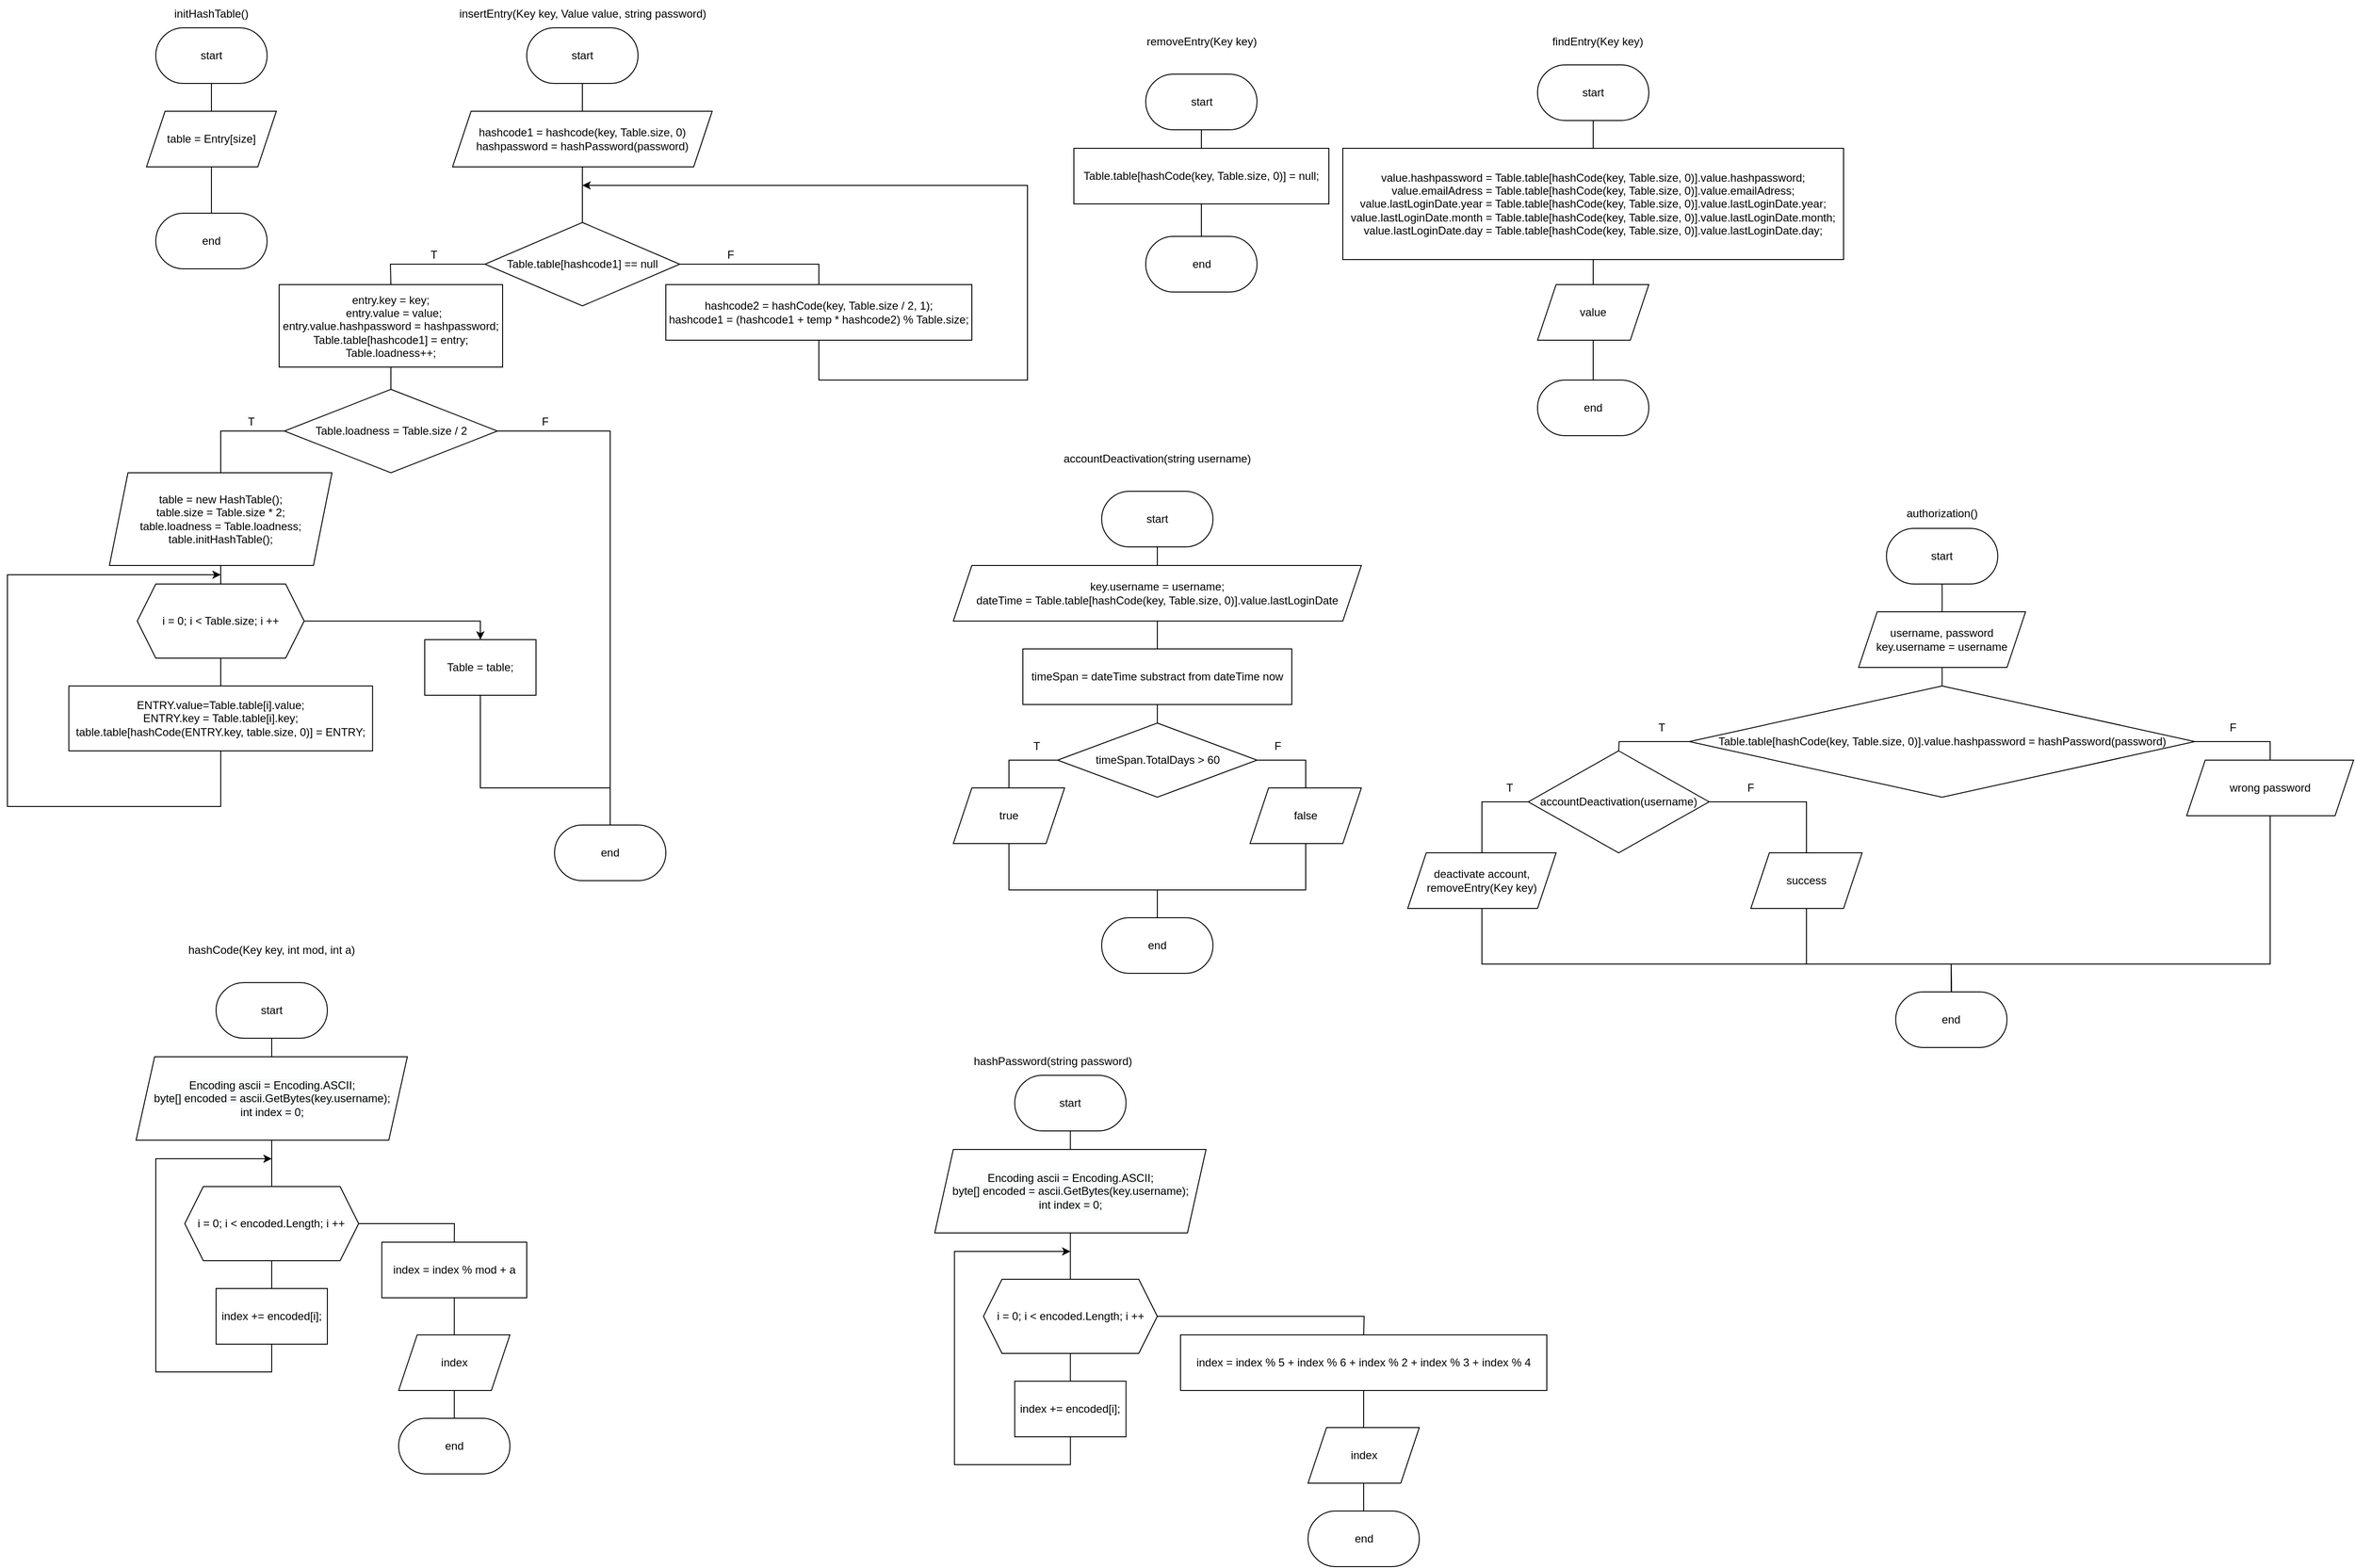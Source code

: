 <mxfile version="18.1.2" type="device"><diagram id="kx5JNY5wQEoForvwdY7K" name="Page-1"><mxGraphModel dx="3460" dy="1930" grid="1" gridSize="10" guides="1" tooltips="1" connect="1" arrows="1" fold="1" page="1" pageScale="1" pageWidth="2000" pageHeight="2000" math="0" shadow="0"><root><mxCell id="0"/><mxCell id="1" parent="0"/><mxCell id="-KZjo1bkfwOzUgS30I07-1" value="start" style="rounded=1;whiteSpace=wrap;html=1;arcSize=50;" vertex="1" parent="1"><mxGeometry x="210" y="270" width="120" height="60" as="geometry"/></mxCell><mxCell id="-KZjo1bkfwOzUgS30I07-2" value="initHashTable()" style="text;html=1;strokeColor=none;fillColor=none;align=center;verticalAlign=middle;whiteSpace=wrap;rounded=0;" vertex="1" parent="1"><mxGeometry x="240" y="240" width="60" height="30" as="geometry"/></mxCell><mxCell id="-KZjo1bkfwOzUgS30I07-3" value="table = Entry[size]" style="shape=parallelogram;perimeter=parallelogramPerimeter;whiteSpace=wrap;html=1;fixedSize=1;" vertex="1" parent="1"><mxGeometry x="200" y="360" width="140" height="60" as="geometry"/></mxCell><mxCell id="-KZjo1bkfwOzUgS30I07-4" value="" style="endArrow=none;html=1;rounded=0;entryX=0.5;entryY=1;entryDx=0;entryDy=0;exitX=0.5;exitY=0;exitDx=0;exitDy=0;" edge="1" parent="1" source="-KZjo1bkfwOzUgS30I07-3" target="-KZjo1bkfwOzUgS30I07-1"><mxGeometry width="50" height="50" relative="1" as="geometry"><mxPoint x="250" y="320" as="sourcePoint"/><mxPoint x="300" y="270" as="targetPoint"/></mxGeometry></mxCell><mxCell id="-KZjo1bkfwOzUgS30I07-5" value="end" style="rounded=1;whiteSpace=wrap;html=1;arcSize=50;" vertex="1" parent="1"><mxGeometry x="210" y="470" width="120" height="60" as="geometry"/></mxCell><mxCell id="-KZjo1bkfwOzUgS30I07-6" value="" style="endArrow=none;html=1;rounded=0;entryX=0.5;entryY=1;entryDx=0;entryDy=0;exitX=0.5;exitY=0;exitDx=0;exitDy=0;" edge="1" parent="1" source="-KZjo1bkfwOzUgS30I07-5" target="-KZjo1bkfwOzUgS30I07-3"><mxGeometry width="50" height="50" relative="1" as="geometry"><mxPoint x="250" y="320" as="sourcePoint"/><mxPoint x="300" y="270" as="targetPoint"/></mxGeometry></mxCell><mxCell id="-KZjo1bkfwOzUgS30I07-7" value="start" style="rounded=1;whiteSpace=wrap;html=1;arcSize=50;" vertex="1" parent="1"><mxGeometry x="610" y="270" width="120" height="60" as="geometry"/></mxCell><mxCell id="-KZjo1bkfwOzUgS30I07-8" value="insertEntry(Key key, Value value, string password)" style="text;html=1;strokeColor=none;fillColor=none;align=center;verticalAlign=middle;whiteSpace=wrap;rounded=0;" vertex="1" parent="1"><mxGeometry x="522.5" y="240" width="295" height="30" as="geometry"/></mxCell><mxCell id="-KZjo1bkfwOzUgS30I07-9" value="hashcode1 = hashcode(key, Table.size, 0)&lt;br&gt;hashpassword = hashPassword(password)" style="shape=parallelogram;perimeter=parallelogramPerimeter;whiteSpace=wrap;html=1;fixedSize=1;" vertex="1" parent="1"><mxGeometry x="530" y="360" width="280" height="60" as="geometry"/></mxCell><mxCell id="-KZjo1bkfwOzUgS30I07-10" value="" style="endArrow=none;html=1;rounded=0;entryX=0.5;entryY=1;entryDx=0;entryDy=0;exitX=0.5;exitY=0;exitDx=0;exitDy=0;" edge="1" parent="1" source="-KZjo1bkfwOzUgS30I07-9" target="-KZjo1bkfwOzUgS30I07-7"><mxGeometry width="50" height="50" relative="1" as="geometry"><mxPoint x="640" y="420" as="sourcePoint"/><mxPoint x="500" y="470" as="targetPoint"/></mxGeometry></mxCell><mxCell id="-KZjo1bkfwOzUgS30I07-11" value="Table.table[hashcode1] == null" style="rhombus;whiteSpace=wrap;html=1;" vertex="1" parent="1"><mxGeometry x="565" y="480" width="210" height="90" as="geometry"/></mxCell><mxCell id="-KZjo1bkfwOzUgS30I07-12" value="" style="endArrow=none;html=1;rounded=0;entryX=0.5;entryY=1;entryDx=0;entryDy=0;exitX=0.5;exitY=0;exitDx=0;exitDy=0;" edge="1" parent="1" source="-KZjo1bkfwOzUgS30I07-11" target="-KZjo1bkfwOzUgS30I07-9"><mxGeometry width="50" height="50" relative="1" as="geometry"><mxPoint x="450" y="600" as="sourcePoint"/><mxPoint x="500" y="550" as="targetPoint"/></mxGeometry></mxCell><mxCell id="-KZjo1bkfwOzUgS30I07-13" value="entry.key = key;&lt;br&gt;&amp;nbsp; entry.value = value;&lt;br&gt;entry.value.hashpassword = hashpassword;&lt;br&gt;Table.table[hashcode1] = entry;&lt;br&gt;Table.loadness++;" style="rounded=0;whiteSpace=wrap;html=1;" vertex="1" parent="1"><mxGeometry x="343" y="547" width="241" height="89" as="geometry"/></mxCell><mxCell id="-KZjo1bkfwOzUgS30I07-14" value="" style="endArrow=none;html=1;rounded=0;entryX=0;entryY=0.5;entryDx=0;entryDy=0;exitX=0.5;exitY=0;exitDx=0;exitDy=0;" edge="1" parent="1" source="-KZjo1bkfwOzUgS30I07-13" target="-KZjo1bkfwOzUgS30I07-11"><mxGeometry width="50" height="50" relative="1" as="geometry"><mxPoint x="450" y="540" as="sourcePoint"/><mxPoint x="500" y="490" as="targetPoint"/><Array as="points"><mxPoint x="463" y="525"/></Array></mxGeometry></mxCell><mxCell id="-KZjo1bkfwOzUgS30I07-37" style="edgeStyle=orthogonalEdgeStyle;rounded=0;orthogonalLoop=1;jettySize=auto;html=1;" edge="1" parent="1" source="-KZjo1bkfwOzUgS30I07-15"><mxGeometry relative="1" as="geometry"><mxPoint x="670" y="440" as="targetPoint"/><Array as="points"><mxPoint x="925" y="650"/><mxPoint x="1150" y="650"/><mxPoint x="1150" y="440"/></Array></mxGeometry></mxCell><mxCell id="-KZjo1bkfwOzUgS30I07-15" value="hashcode2 = hashCode(key, Table.size / 2, 1);&lt;br&gt;hashcode1 = (hashcode1 + temp * hashcode2) % Table.size;" style="rounded=0;whiteSpace=wrap;html=1;" vertex="1" parent="1"><mxGeometry x="760" y="547" width="330" height="60" as="geometry"/></mxCell><mxCell id="-KZjo1bkfwOzUgS30I07-16" value="" style="endArrow=none;html=1;rounded=0;entryX=1;entryY=0.5;entryDx=0;entryDy=0;exitX=0.5;exitY=0;exitDx=0;exitDy=0;" edge="1" parent="1" source="-KZjo1bkfwOzUgS30I07-15" target="-KZjo1bkfwOzUgS30I07-11"><mxGeometry width="50" height="50" relative="1" as="geometry"><mxPoint x="865" y="540" as="sourcePoint"/><mxPoint x="980" y="525" as="targetPoint"/><Array as="points"><mxPoint x="925" y="525"/></Array></mxGeometry></mxCell><mxCell id="-KZjo1bkfwOzUgS30I07-17" value="" style="endArrow=none;html=1;rounded=0;entryX=0.5;entryY=1;entryDx=0;entryDy=0;exitX=0.5;exitY=0;exitDx=0;exitDy=0;" edge="1" parent="1" source="-KZjo1bkfwOzUgS30I07-18" target="-KZjo1bkfwOzUgS30I07-13"><mxGeometry width="50" height="50" relative="1" as="geometry"><mxPoint x="450" y="700" as="sourcePoint"/><mxPoint x="500" y="650" as="targetPoint"/></mxGeometry></mxCell><mxCell id="-KZjo1bkfwOzUgS30I07-18" value="Table.loadness = Table.size / 2" style="rhombus;whiteSpace=wrap;html=1;" vertex="1" parent="1"><mxGeometry x="348.63" y="660" width="229.75" height="90" as="geometry"/></mxCell><mxCell id="-KZjo1bkfwOzUgS30I07-19" value="" style="endArrow=none;html=1;rounded=0;entryX=1;entryY=0.5;entryDx=0;entryDy=0;exitX=0.5;exitY=0;exitDx=0;exitDy=0;" edge="1" parent="1" source="-KZjo1bkfwOzUgS30I07-34" target="-KZjo1bkfwOzUgS30I07-18"><mxGeometry width="50" height="50" relative="1" as="geometry"><mxPoint x="710" y="705" as="sourcePoint"/><mxPoint x="500" y="650" as="targetPoint"/><Array as="points"><mxPoint x="700" y="705"/></Array></mxGeometry></mxCell><mxCell id="-KZjo1bkfwOzUgS30I07-20" value="T" style="text;html=1;strokeColor=none;fillColor=none;align=center;verticalAlign=middle;whiteSpace=wrap;rounded=0;" vertex="1" parent="1"><mxGeometry x="480" y="500" width="60" height="30" as="geometry"/></mxCell><mxCell id="-KZjo1bkfwOzUgS30I07-21" value="F" style="text;html=1;strokeColor=none;fillColor=none;align=center;verticalAlign=middle;whiteSpace=wrap;rounded=0;" vertex="1" parent="1"><mxGeometry x="800" y="500" width="60" height="30" as="geometry"/></mxCell><mxCell id="-KZjo1bkfwOzUgS30I07-22" value="table = new HashTable();&lt;br&gt;table.size = Table.size * 2;&lt;br&gt;table.loadness = Table.loadness;&lt;br&gt;table.initHashTable();" style="shape=parallelogram;perimeter=parallelogramPerimeter;whiteSpace=wrap;html=1;fixedSize=1;" vertex="1" parent="1"><mxGeometry x="160" y="750" width="240" height="100" as="geometry"/></mxCell><mxCell id="-KZjo1bkfwOzUgS30I07-23" value="" style="endArrow=none;html=1;rounded=0;entryX=0;entryY=0.5;entryDx=0;entryDy=0;exitX=0.5;exitY=0;exitDx=0;exitDy=0;" edge="1" parent="1" source="-KZjo1bkfwOzUgS30I07-22" target="-KZjo1bkfwOzUgS30I07-18"><mxGeometry width="50" height="50" relative="1" as="geometry"><mxPoint x="450" y="800" as="sourcePoint"/><mxPoint x="500" y="750" as="targetPoint"/><Array as="points"><mxPoint x="280" y="705"/></Array></mxGeometry></mxCell><mxCell id="-KZjo1bkfwOzUgS30I07-24" value="" style="endArrow=none;html=1;rounded=0;entryX=0.5;entryY=0;entryDx=0;entryDy=0;exitX=0.5;exitY=1;exitDx=0;exitDy=0;" edge="1" parent="1" source="-KZjo1bkfwOzUgS30I07-22" target="-KZjo1bkfwOzUgS30I07-25"><mxGeometry width="50" height="50" relative="1" as="geometry"><mxPoint x="450" y="870" as="sourcePoint"/><mxPoint x="500" y="820" as="targetPoint"/></mxGeometry></mxCell><mxCell id="-KZjo1bkfwOzUgS30I07-30" style="edgeStyle=orthogonalEdgeStyle;rounded=0;orthogonalLoop=1;jettySize=auto;html=1;entryX=0.5;entryY=0;entryDx=0;entryDy=0;" edge="1" parent="1" source="-KZjo1bkfwOzUgS30I07-25" target="-KZjo1bkfwOzUgS30I07-31"><mxGeometry relative="1" as="geometry"><mxPoint x="560" y="940" as="targetPoint"/><Array as="points"><mxPoint x="560" y="910"/></Array></mxGeometry></mxCell><mxCell id="-KZjo1bkfwOzUgS30I07-25" value="i = 0; i &amp;lt; Table.size; i ++" style="shape=hexagon;perimeter=hexagonPerimeter2;whiteSpace=wrap;html=1;fixedSize=1;" vertex="1" parent="1"><mxGeometry x="190" y="870" width="180" height="80" as="geometry"/></mxCell><mxCell id="-KZjo1bkfwOzUgS30I07-26" value="" style="endArrow=none;html=1;rounded=0;exitX=0.5;exitY=1;exitDx=0;exitDy=0;" edge="1" parent="1" source="-KZjo1bkfwOzUgS30I07-25" target="-KZjo1bkfwOzUgS30I07-27"><mxGeometry width="50" height="50" relative="1" as="geometry"><mxPoint x="450" y="970" as="sourcePoint"/><mxPoint x="500" y="920" as="targetPoint"/></mxGeometry></mxCell><mxCell id="-KZjo1bkfwOzUgS30I07-29" style="edgeStyle=orthogonalEdgeStyle;rounded=0;orthogonalLoop=1;jettySize=auto;html=1;" edge="1" parent="1" source="-KZjo1bkfwOzUgS30I07-27"><mxGeometry relative="1" as="geometry"><mxPoint x="280" y="860" as="targetPoint"/><Array as="points"><mxPoint x="280" y="1110"/><mxPoint x="50" y="1110"/><mxPoint x="50" y="860"/><mxPoint x="280" y="860"/></Array></mxGeometry></mxCell><mxCell id="-KZjo1bkfwOzUgS30I07-27" value="ENTRY.value=Table.table[i].value;&lt;br&gt;ENTRY.key =&amp;nbsp;Table.table[i].key;&lt;br&gt;table.table[hashCode(ENTRY.key, table.size, 0)] = ENTRY;" style="rounded=0;whiteSpace=wrap;html=1;" vertex="1" parent="1"><mxGeometry x="116.25" y="980" width="327.5" height="70" as="geometry"/></mxCell><mxCell id="-KZjo1bkfwOzUgS30I07-31" value="Table = table;" style="rounded=0;whiteSpace=wrap;html=1;" vertex="1" parent="1"><mxGeometry x="500" y="930" width="120" height="60" as="geometry"/></mxCell><mxCell id="-KZjo1bkfwOzUgS30I07-32" value="T" style="text;html=1;strokeColor=none;fillColor=none;align=center;verticalAlign=middle;whiteSpace=wrap;rounded=0;" vertex="1" parent="1"><mxGeometry x="283" y="680" width="60" height="30" as="geometry"/></mxCell><mxCell id="-KZjo1bkfwOzUgS30I07-33" value="F" style="text;html=1;strokeColor=none;fillColor=none;align=center;verticalAlign=middle;whiteSpace=wrap;rounded=0;" vertex="1" parent="1"><mxGeometry x="600" y="680" width="60" height="30" as="geometry"/></mxCell><mxCell id="-KZjo1bkfwOzUgS30I07-34" value="end" style="rounded=1;whiteSpace=wrap;html=1;arcSize=50;" vertex="1" parent="1"><mxGeometry x="640" y="1130" width="120" height="60" as="geometry"/></mxCell><mxCell id="-KZjo1bkfwOzUgS30I07-35" value="" style="endArrow=none;html=1;rounded=0;entryX=0.5;entryY=1;entryDx=0;entryDy=0;exitX=0.5;exitY=0;exitDx=0;exitDy=0;" edge="1" parent="1" source="-KZjo1bkfwOzUgS30I07-34" target="-KZjo1bkfwOzUgS30I07-31"><mxGeometry width="50" height="50" relative="1" as="geometry"><mxPoint x="660" y="920" as="sourcePoint"/><mxPoint x="710" y="870" as="targetPoint"/><Array as="points"><mxPoint x="700" y="1090"/><mxPoint x="560" y="1090"/></Array></mxGeometry></mxCell><mxCell id="-KZjo1bkfwOzUgS30I07-39" value="removeEntry(Key key)" style="text;html=1;strokeColor=none;fillColor=none;align=center;verticalAlign=middle;whiteSpace=wrap;rounded=0;" vertex="1" parent="1"><mxGeometry x="1267.5" y="270" width="140" height="30" as="geometry"/></mxCell><mxCell id="-KZjo1bkfwOzUgS30I07-40" value="start" style="rounded=1;whiteSpace=wrap;html=1;arcSize=50;" vertex="1" parent="1"><mxGeometry x="1277.5" y="320" width="120" height="60" as="geometry"/></mxCell><mxCell id="-KZjo1bkfwOzUgS30I07-41" value="Table.table[hashCode(key, Table.size, 0)] = null;" style="rounded=0;whiteSpace=wrap;html=1;" vertex="1" parent="1"><mxGeometry x="1200" y="400" width="275" height="60" as="geometry"/></mxCell><mxCell id="-KZjo1bkfwOzUgS30I07-42" value="" style="endArrow=none;html=1;rounded=0;entryX=0.5;entryY=1;entryDx=0;entryDy=0;exitX=0.5;exitY=0;exitDx=0;exitDy=0;" edge="1" parent="1" source="-KZjo1bkfwOzUgS30I07-41" target="-KZjo1bkfwOzUgS30I07-40"><mxGeometry width="50" height="50" relative="1" as="geometry"><mxPoint x="1187.5" y="630" as="sourcePoint"/><mxPoint x="1237.5" y="580" as="targetPoint"/></mxGeometry></mxCell><mxCell id="-KZjo1bkfwOzUgS30I07-43" value="end" style="rounded=1;whiteSpace=wrap;html=1;arcSize=50;" vertex="1" parent="1"><mxGeometry x="1277.5" y="495" width="120" height="60" as="geometry"/></mxCell><mxCell id="-KZjo1bkfwOzUgS30I07-44" value="" style="endArrow=none;html=1;rounded=0;entryX=0.5;entryY=1;entryDx=0;entryDy=0;exitX=0.5;exitY=0;exitDx=0;exitDy=0;" edge="1" parent="1" source="-KZjo1bkfwOzUgS30I07-43" target="-KZjo1bkfwOzUgS30I07-41"><mxGeometry width="50" height="50" relative="1" as="geometry"><mxPoint x="1140" y="470" as="sourcePoint"/><mxPoint x="1190" y="420" as="targetPoint"/></mxGeometry></mxCell><mxCell id="-KZjo1bkfwOzUgS30I07-45" value="findEntry(Key key)" style="text;html=1;strokeColor=none;fillColor=none;align=center;verticalAlign=middle;whiteSpace=wrap;rounded=0;" vertex="1" parent="1"><mxGeometry x="1710" y="270" width="110" height="30" as="geometry"/></mxCell><mxCell id="-KZjo1bkfwOzUgS30I07-46" value="start" style="rounded=1;whiteSpace=wrap;html=1;arcSize=50;" vertex="1" parent="1"><mxGeometry x="1700" y="310" width="120" height="60" as="geometry"/></mxCell><mxCell id="-KZjo1bkfwOzUgS30I07-47" value="" style="endArrow=none;html=1;rounded=0;exitX=0.5;exitY=1;exitDx=0;exitDy=0;" edge="1" parent="1" source="-KZjo1bkfwOzUgS30I07-46" target="-KZjo1bkfwOzUgS30I07-48"><mxGeometry width="50" height="50" relative="1" as="geometry"><mxPoint x="1490" y="470" as="sourcePoint"/><mxPoint x="1540" y="420" as="targetPoint"/></mxGeometry></mxCell><mxCell id="-KZjo1bkfwOzUgS30I07-48" value="value.hashpassword = Table.table[hashCode(key, Table.size, 0)].value.hashpassword;&lt;br&gt;value.emailAdress = Table.table[hashCode(key, Table.size, 0)].value.emailAdress;&lt;br&gt;value.lastLoginDate.year = Table.table[hashCode(key, Table.size, 0)].value.lastLoginDate.year;&lt;br&gt;value.lastLoginDate.month = Table.table[hashCode(key, Table.size, 0)].value.lastLoginDate.month;&lt;br&gt;value.lastLoginDate.day = Table.table[hashCode(key, Table.size, 0)].value.lastLoginDate.day;" style="rounded=0;whiteSpace=wrap;html=1;" vertex="1" parent="1"><mxGeometry x="1490" y="400" width="540" height="120" as="geometry"/></mxCell><mxCell id="-KZjo1bkfwOzUgS30I07-49" value="" style="endArrow=none;html=1;rounded=0;entryX=0.5;entryY=1;entryDx=0;entryDy=0;exitX=0.5;exitY=0;exitDx=0;exitDy=0;" edge="1" parent="1" source="-KZjo1bkfwOzUgS30I07-50" target="-KZjo1bkfwOzUgS30I07-48"><mxGeometry width="50" height="50" relative="1" as="geometry"><mxPoint x="1750" y="560" as="sourcePoint"/><mxPoint x="1800" y="510" as="targetPoint"/></mxGeometry></mxCell><mxCell id="-KZjo1bkfwOzUgS30I07-50" value="value" style="shape=parallelogram;perimeter=parallelogramPerimeter;whiteSpace=wrap;html=1;fixedSize=1;" vertex="1" parent="1"><mxGeometry x="1700" y="547" width="120" height="60" as="geometry"/></mxCell><mxCell id="-KZjo1bkfwOzUgS30I07-51" value="end" style="rounded=1;whiteSpace=wrap;html=1;arcSize=50;" vertex="1" parent="1"><mxGeometry x="1700" y="650" width="120" height="60" as="geometry"/></mxCell><mxCell id="-KZjo1bkfwOzUgS30I07-52" value="" style="endArrow=none;html=1;rounded=0;exitX=0.5;exitY=0;exitDx=0;exitDy=0;" edge="1" parent="1" source="-KZjo1bkfwOzUgS30I07-51" target="-KZjo1bkfwOzUgS30I07-50"><mxGeometry width="50" height="50" relative="1" as="geometry"><mxPoint x="1750" y="680" as="sourcePoint"/><mxPoint x="1800" y="630" as="targetPoint"/></mxGeometry></mxCell><mxCell id="-KZjo1bkfwOzUgS30I07-53" value="accountDeactivation(string username)" style="text;html=1;strokeColor=none;fillColor=none;align=center;verticalAlign=middle;whiteSpace=wrap;rounded=0;" vertex="1" parent="1"><mxGeometry x="1170" y="720" width="240" height="30" as="geometry"/></mxCell><mxCell id="-KZjo1bkfwOzUgS30I07-54" value="start" style="rounded=1;whiteSpace=wrap;html=1;arcSize=50;" vertex="1" parent="1"><mxGeometry x="1230" y="770" width="120" height="60" as="geometry"/></mxCell><mxCell id="-KZjo1bkfwOzUgS30I07-55" value="" style="endArrow=none;html=1;rounded=0;exitX=0.5;exitY=1;exitDx=0;exitDy=0;" edge="1" parent="1" source="-KZjo1bkfwOzUgS30I07-54" target="-KZjo1bkfwOzUgS30I07-56"><mxGeometry width="50" height="50" relative="1" as="geometry"><mxPoint x="1430" y="940" as="sourcePoint"/><mxPoint x="1480" y="890" as="targetPoint"/></mxGeometry></mxCell><mxCell id="-KZjo1bkfwOzUgS30I07-56" value="key.username = username;&lt;br&gt;dateTime =&amp;nbsp;Table.table[hashCode(key, Table.size, 0)].value.lastLoginDate" style="shape=parallelogram;perimeter=parallelogramPerimeter;whiteSpace=wrap;html=1;fixedSize=1;" vertex="1" parent="1"><mxGeometry x="1070" y="850" width="440" height="60" as="geometry"/></mxCell><mxCell id="-KZjo1bkfwOzUgS30I07-58" value="" style="endArrow=none;html=1;rounded=0;entryX=0.5;entryY=1;entryDx=0;entryDy=0;exitX=0.5;exitY=0;exitDx=0;exitDy=0;" edge="1" parent="1" source="-KZjo1bkfwOzUgS30I07-60" target="-KZjo1bkfwOzUgS30I07-56"><mxGeometry width="50" height="50" relative="1" as="geometry"><mxPoint x="1290" y="960" as="sourcePoint"/><mxPoint x="1310" y="880" as="targetPoint"/></mxGeometry></mxCell><mxCell id="-KZjo1bkfwOzUgS30I07-60" value="timeSpan = dateTime substract from dateTime now" style="rounded=0;whiteSpace=wrap;html=1;" vertex="1" parent="1"><mxGeometry x="1145" y="940" width="290" height="60" as="geometry"/></mxCell><mxCell id="-KZjo1bkfwOzUgS30I07-61" value="timeSpan.TotalDays &gt; 60" style="rhombus;whiteSpace=wrap;html=1;" vertex="1" parent="1"><mxGeometry x="1182.5" y="1020" width="215" height="80" as="geometry"/></mxCell><mxCell id="-KZjo1bkfwOzUgS30I07-62" value="" style="endArrow=none;html=1;rounded=0;entryX=0.5;entryY=1;entryDx=0;entryDy=0;exitX=0.5;exitY=0;exitDx=0;exitDy=0;" edge="1" parent="1" source="-KZjo1bkfwOzUgS30I07-61" target="-KZjo1bkfwOzUgS30I07-60"><mxGeometry width="50" height="50" relative="1" as="geometry"><mxPoint x="1260" y="1120" as="sourcePoint"/><mxPoint x="1310" y="1070" as="targetPoint"/></mxGeometry></mxCell><mxCell id="-KZjo1bkfwOzUgS30I07-63" value="" style="endArrow=none;html=1;rounded=0;entryX=0;entryY=0.5;entryDx=0;entryDy=0;exitX=0.5;exitY=0;exitDx=0;exitDy=0;" edge="1" parent="1" source="-KZjo1bkfwOzUgS30I07-64" target="-KZjo1bkfwOzUgS30I07-61"><mxGeometry width="50" height="50" relative="1" as="geometry"><mxPoint x="1130" y="1110" as="sourcePoint"/><mxPoint x="1310" y="1070" as="targetPoint"/><Array as="points"><mxPoint x="1130" y="1060"/></Array></mxGeometry></mxCell><mxCell id="-KZjo1bkfwOzUgS30I07-64" value="true" style="shape=parallelogram;perimeter=parallelogramPerimeter;whiteSpace=wrap;html=1;fixedSize=1;" vertex="1" parent="1"><mxGeometry x="1070" y="1090" width="120" height="60" as="geometry"/></mxCell><mxCell id="-KZjo1bkfwOzUgS30I07-65" value="T" style="text;html=1;strokeColor=none;fillColor=none;align=center;verticalAlign=middle;whiteSpace=wrap;rounded=0;" vertex="1" parent="1"><mxGeometry x="1130" y="1030" width="60" height="30" as="geometry"/></mxCell><mxCell id="-KZjo1bkfwOzUgS30I07-66" value="F" style="text;html=1;strokeColor=none;fillColor=none;align=center;verticalAlign=middle;whiteSpace=wrap;rounded=0;" vertex="1" parent="1"><mxGeometry x="1390" y="1030" width="60" height="30" as="geometry"/></mxCell><mxCell id="-KZjo1bkfwOzUgS30I07-67" value="" style="endArrow=none;html=1;rounded=0;entryX=1;entryY=0.5;entryDx=0;entryDy=0;exitX=0.5;exitY=0;exitDx=0;exitDy=0;" edge="1" parent="1" source="-KZjo1bkfwOzUgS30I07-68" target="-KZjo1bkfwOzUgS30I07-61"><mxGeometry width="50" height="50" relative="1" as="geometry"><mxPoint x="1450" y="1110" as="sourcePoint"/><mxPoint x="1502.5" y="1060" as="targetPoint"/><Array as="points"><mxPoint x="1450" y="1060"/></Array></mxGeometry></mxCell><mxCell id="-KZjo1bkfwOzUgS30I07-68" value="false" style="shape=parallelogram;perimeter=parallelogramPerimeter;whiteSpace=wrap;html=1;fixedSize=1;" vertex="1" parent="1"><mxGeometry x="1390" y="1090" width="120" height="60" as="geometry"/></mxCell><mxCell id="-KZjo1bkfwOzUgS30I07-69" value="end" style="rounded=1;whiteSpace=wrap;html=1;arcSize=50;" vertex="1" parent="1"><mxGeometry x="1230" y="1230" width="120" height="60" as="geometry"/></mxCell><mxCell id="-KZjo1bkfwOzUgS30I07-70" value="" style="endArrow=none;html=1;rounded=0;entryX=0.5;entryY=1;entryDx=0;entryDy=0;exitX=0.5;exitY=0;exitDx=0;exitDy=0;" edge="1" parent="1" source="-KZjo1bkfwOzUgS30I07-69" target="-KZjo1bkfwOzUgS30I07-64"><mxGeometry width="50" height="50" relative="1" as="geometry"><mxPoint x="1360" y="1140" as="sourcePoint"/><mxPoint x="1410" y="1090" as="targetPoint"/><Array as="points"><mxPoint x="1290" y="1200"/><mxPoint x="1130" y="1200"/></Array></mxGeometry></mxCell><mxCell id="-KZjo1bkfwOzUgS30I07-71" value="" style="endArrow=none;html=1;rounded=0;entryX=0.5;entryY=1;entryDx=0;entryDy=0;exitX=0.5;exitY=0;exitDx=0;exitDy=0;" edge="1" parent="1" source="-KZjo1bkfwOzUgS30I07-69" target="-KZjo1bkfwOzUgS30I07-68"><mxGeometry width="50" height="50" relative="1" as="geometry"><mxPoint x="1360" y="1140" as="sourcePoint"/><mxPoint x="1410" y="1090" as="targetPoint"/><Array as="points"><mxPoint x="1290" y="1200"/><mxPoint x="1450" y="1200"/></Array></mxGeometry></mxCell><mxCell id="-KZjo1bkfwOzUgS30I07-72" value="authorization()" style="text;whiteSpace=wrap;html=1;" vertex="1" parent="1"><mxGeometry x="2096.25" y="780" width="100" height="30" as="geometry"/></mxCell><mxCell id="-KZjo1bkfwOzUgS30I07-73" value="username, password&lt;br&gt;key.username = username" style="shape=parallelogram;perimeter=parallelogramPerimeter;whiteSpace=wrap;html=1;fixedSize=1;" vertex="1" parent="1"><mxGeometry x="2046.25" y="900" width="180" height="60" as="geometry"/></mxCell><mxCell id="-KZjo1bkfwOzUgS30I07-74" value="start" style="rounded=1;whiteSpace=wrap;html=1;arcSize=50;" vertex="1" parent="1"><mxGeometry x="2076.25" y="810" width="120" height="60" as="geometry"/></mxCell><mxCell id="-KZjo1bkfwOzUgS30I07-75" value="" style="endArrow=none;html=1;rounded=0;entryX=0.5;entryY=1;entryDx=0;entryDy=0;exitX=0.5;exitY=0;exitDx=0;exitDy=0;" edge="1" parent="1" source="-KZjo1bkfwOzUgS30I07-77" target="-KZjo1bkfwOzUgS30I07-73"><mxGeometry width="50" height="50" relative="1" as="geometry"><mxPoint x="2126.25" y="1030" as="sourcePoint"/><mxPoint x="2176.25" y="980" as="targetPoint"/></mxGeometry></mxCell><mxCell id="-KZjo1bkfwOzUgS30I07-76" value="" style="endArrow=none;html=1;rounded=0;entryX=0.5;entryY=1;entryDx=0;entryDy=0;exitX=0.5;exitY=0;exitDx=0;exitDy=0;" edge="1" parent="1" source="-KZjo1bkfwOzUgS30I07-73" target="-KZjo1bkfwOzUgS30I07-74"><mxGeometry width="50" height="50" relative="1" as="geometry"><mxPoint x="2126.25" y="1030" as="sourcePoint"/><mxPoint x="2176.25" y="980" as="targetPoint"/></mxGeometry></mxCell><mxCell id="-KZjo1bkfwOzUgS30I07-77" value="Table.table[hashCode(key, Table.size, 0)].value.hashpassword = hashPassword(password)" style="rhombus;whiteSpace=wrap;html=1;" vertex="1" parent="1"><mxGeometry x="1863.75" y="980" width="545" height="120" as="geometry"/></mxCell><mxCell id="-KZjo1bkfwOzUgS30I07-79" value="wrong password" style="shape=parallelogram;perimeter=parallelogramPerimeter;whiteSpace=wrap;html=1;fixedSize=1;" vertex="1" parent="1"><mxGeometry x="2400" y="1060" width="180" height="60" as="geometry"/></mxCell><mxCell id="-KZjo1bkfwOzUgS30I07-80" value="" style="endArrow=none;html=1;rounded=0;entryX=0.5;entryY=0;entryDx=0;entryDy=0;exitX=1;exitY=0.5;exitDx=0;exitDy=0;" edge="1" parent="1" source="-KZjo1bkfwOzUgS30I07-77" target="-KZjo1bkfwOzUgS30I07-79"><mxGeometry width="50" height="50" relative="1" as="geometry"><mxPoint x="2310" y="1170" as="sourcePoint"/><mxPoint x="2360" y="1120" as="targetPoint"/><Array as="points"><mxPoint x="2490" y="1040"/></Array></mxGeometry></mxCell><mxCell id="-KZjo1bkfwOzUgS30I07-81" value="accountDeactivation(username)" style="rhombus;whiteSpace=wrap;html=1;" vertex="1" parent="1"><mxGeometry x="1690" y="1050" width="195" height="110" as="geometry"/></mxCell><mxCell id="-KZjo1bkfwOzUgS30I07-82" value="" style="endArrow=none;html=1;rounded=0;entryX=0;entryY=0.5;entryDx=0;entryDy=0;exitX=0.5;exitY=0;exitDx=0;exitDy=0;" edge="1" parent="1" source="-KZjo1bkfwOzUgS30I07-81" target="-KZjo1bkfwOzUgS30I07-77"><mxGeometry width="50" height="50" relative="1" as="geometry"><mxPoint x="1900" y="1170" as="sourcePoint"/><mxPoint x="1950" y="1120" as="targetPoint"/><Array as="points"><mxPoint x="1788" y="1040"/></Array></mxGeometry></mxCell><mxCell id="-KZjo1bkfwOzUgS30I07-83" value="deactivate account, removeEntry(Key key)" style="shape=parallelogram;perimeter=parallelogramPerimeter;whiteSpace=wrap;html=1;fixedSize=1;" vertex="1" parent="1"><mxGeometry x="1560" y="1160" width="160" height="60" as="geometry"/></mxCell><mxCell id="-KZjo1bkfwOzUgS30I07-84" value="" style="endArrow=none;html=1;rounded=0;entryX=0;entryY=0.5;entryDx=0;entryDy=0;exitX=0.5;exitY=0;exitDx=0;exitDy=0;" edge="1" parent="1" source="-KZjo1bkfwOzUgS30I07-83" target="-KZjo1bkfwOzUgS30I07-81"><mxGeometry width="50" height="50" relative="1" as="geometry"><mxPoint x="1790" y="1110" as="sourcePoint"/><mxPoint x="1840" y="1060" as="targetPoint"/><Array as="points"><mxPoint x="1640" y="1105"/></Array></mxGeometry></mxCell><mxCell id="-KZjo1bkfwOzUgS30I07-85" value="T" style="text;html=1;strokeColor=none;fillColor=none;align=center;verticalAlign=middle;whiteSpace=wrap;rounded=0;" vertex="1" parent="1"><mxGeometry x="1640" y="1075" width="60" height="30" as="geometry"/></mxCell><mxCell id="-KZjo1bkfwOzUgS30I07-86" value="T" style="text;html=1;strokeColor=none;fillColor=none;align=center;verticalAlign=middle;whiteSpace=wrap;rounded=0;" vertex="1" parent="1"><mxGeometry x="1803.75" y="1010" width="60" height="30" as="geometry"/></mxCell><mxCell id="-KZjo1bkfwOzUgS30I07-87" value="F" style="text;html=1;strokeColor=none;fillColor=none;align=center;verticalAlign=middle;whiteSpace=wrap;rounded=0;" vertex="1" parent="1"><mxGeometry x="2420" y="1010" width="60" height="30" as="geometry"/></mxCell><mxCell id="-KZjo1bkfwOzUgS30I07-88" value="" style="endArrow=none;html=1;rounded=0;entryX=1;entryY=0.5;entryDx=0;entryDy=0;exitX=0.5;exitY=0;exitDx=0;exitDy=0;" edge="1" parent="1" source="-KZjo1bkfwOzUgS30I07-89" target="-KZjo1bkfwOzUgS30I07-81"><mxGeometry width="50" height="50" relative="1" as="geometry"><mxPoint x="1990" y="1120" as="sourcePoint"/><mxPoint x="2070" y="1030" as="targetPoint"/><Array as="points"><mxPoint x="1990" y="1105"/></Array></mxGeometry></mxCell><mxCell id="-KZjo1bkfwOzUgS30I07-89" value="success" style="shape=parallelogram;perimeter=parallelogramPerimeter;whiteSpace=wrap;html=1;fixedSize=1;" vertex="1" parent="1"><mxGeometry x="1930" y="1160" width="120" height="60" as="geometry"/></mxCell><mxCell id="-KZjo1bkfwOzUgS30I07-90" value="F" style="text;html=1;strokeColor=none;fillColor=none;align=center;verticalAlign=middle;whiteSpace=wrap;rounded=0;" vertex="1" parent="1"><mxGeometry x="1900" y="1075" width="60" height="30" as="geometry"/></mxCell><mxCell id="-KZjo1bkfwOzUgS30I07-91" value="" style="endArrow=none;html=1;rounded=0;exitX=0.5;exitY=1;exitDx=0;exitDy=0;entryX=0.5;entryY=0;entryDx=0;entryDy=0;" edge="1" parent="1" source="-KZjo1bkfwOzUgS30I07-89" target="-KZjo1bkfwOzUgS30I07-92"><mxGeometry width="50" height="50" relative="1" as="geometry"><mxPoint x="2020" y="1220" as="sourcePoint"/><mxPoint x="2070" y="1170" as="targetPoint"/><Array as="points"><mxPoint x="1990" y="1280"/><mxPoint x="2146" y="1280"/></Array></mxGeometry></mxCell><mxCell id="-KZjo1bkfwOzUgS30I07-92" value="end" style="rounded=1;whiteSpace=wrap;html=1;arcSize=50;" vertex="1" parent="1"><mxGeometry x="2086.25" y="1310" width="120" height="60" as="geometry"/></mxCell><mxCell id="-KZjo1bkfwOzUgS30I07-93" value="" style="endArrow=none;html=1;rounded=0;entryX=0.5;entryY=1;entryDx=0;entryDy=0;exitX=0.5;exitY=0;exitDx=0;exitDy=0;" edge="1" parent="1" source="-KZjo1bkfwOzUgS30I07-92" target="-KZjo1bkfwOzUgS30I07-83"><mxGeometry width="50" height="50" relative="1" as="geometry"><mxPoint x="1970" y="1220" as="sourcePoint"/><mxPoint x="2020" y="1170" as="targetPoint"/><Array as="points"><mxPoint x="2146" y="1280"/><mxPoint x="1640" y="1280"/></Array></mxGeometry></mxCell><mxCell id="-KZjo1bkfwOzUgS30I07-94" value="" style="endArrow=none;html=1;rounded=0;entryX=0.5;entryY=1;entryDx=0;entryDy=0;exitX=0.5;exitY=0;exitDx=0;exitDy=0;" edge="1" parent="1" source="-KZjo1bkfwOzUgS30I07-92" target="-KZjo1bkfwOzUgS30I07-79"><mxGeometry width="50" height="50" relative="1" as="geometry"><mxPoint x="1970" y="1220" as="sourcePoint"/><mxPoint x="2020" y="1170" as="targetPoint"/><Array as="points"><mxPoint x="2146" y="1280"/><mxPoint x="2490" y="1280"/></Array></mxGeometry></mxCell><mxCell id="-KZjo1bkfwOzUgS30I07-95" value="hashCode(Key key, int mod, int a)" style="text;html=1;strokeColor=none;fillColor=none;align=center;verticalAlign=middle;whiteSpace=wrap;rounded=0;" vertex="1" parent="1"><mxGeometry x="240" y="1250" width="190" height="30" as="geometry"/></mxCell><mxCell id="-KZjo1bkfwOzUgS30I07-96" value="start" style="rounded=1;whiteSpace=wrap;html=1;arcSize=50;" vertex="1" parent="1"><mxGeometry x="275" y="1300" width="120" height="60" as="geometry"/></mxCell><mxCell id="-KZjo1bkfwOzUgS30I07-98" value="" style="endArrow=none;html=1;rounded=0;entryX=0.5;entryY=1;entryDx=0;entryDy=0;exitX=0.5;exitY=0;exitDx=0;exitDy=0;" edge="1" parent="1" source="-KZjo1bkfwOzUgS30I07-101" target="-KZjo1bkfwOzUgS30I07-96"><mxGeometry width="50" height="50" relative="1" as="geometry"><mxPoint x="335.005" y="1390" as="sourcePoint"/><mxPoint x="630" y="1310" as="targetPoint"/></mxGeometry></mxCell><mxCell id="-KZjo1bkfwOzUgS30I07-99" value="i = 0; i &amp;lt; encoded.Length; i ++" style="shape=hexagon;perimeter=hexagonPerimeter2;whiteSpace=wrap;html=1;fixedSize=1;" vertex="1" parent="1"><mxGeometry x="241.25" y="1520" width="187.49" height="80" as="geometry"/></mxCell><mxCell id="-KZjo1bkfwOzUgS30I07-100" value="" style="endArrow=none;html=1;rounded=0;entryX=0.5;entryY=1;entryDx=0;entryDy=0;exitX=0.5;exitY=0;exitDx=0;exitDy=0;" edge="1" parent="1" source="-KZjo1bkfwOzUgS30I07-99" target="-KZjo1bkfwOzUgS30I07-101"><mxGeometry width="50" height="50" relative="1" as="geometry"><mxPoint x="580" y="1580" as="sourcePoint"/><mxPoint x="335.005" y="1480" as="targetPoint"/></mxGeometry></mxCell><mxCell id="-KZjo1bkfwOzUgS30I07-101" value="&lt;span style=&quot;color: rgb(0, 0, 0); font-family: Helvetica; font-size: 12px; font-style: normal; font-variant-ligatures: normal; font-variant-caps: normal; font-weight: 400; letter-spacing: normal; orphans: 2; text-align: center; text-indent: 0px; text-transform: none; widows: 2; word-spacing: 0px; -webkit-text-stroke-width: 0px; background-color: rgb(248, 249, 250); text-decoration-thickness: initial; text-decoration-style: initial; text-decoration-color: initial; float: none; display: inline !important;&quot;&gt;Encoding ascii = Encoding.ASCII;&lt;/span&gt;&lt;br style=&quot;color: rgb(0, 0, 0); font-family: Helvetica; font-size: 12px; font-style: normal; font-variant-ligatures: normal; font-variant-caps: normal; font-weight: 400; letter-spacing: normal; orphans: 2; text-align: center; text-indent: 0px; text-transform: none; widows: 2; word-spacing: 0px; -webkit-text-stroke-width: 0px; background-color: rgb(248, 249, 250); text-decoration-thickness: initial; text-decoration-style: initial; text-decoration-color: initial;&quot;&gt;&lt;span style=&quot;color: rgb(0, 0, 0); font-family: Helvetica; font-size: 12px; font-style: normal; font-variant-ligatures: normal; font-variant-caps: normal; font-weight: 400; letter-spacing: normal; orphans: 2; text-align: center; text-indent: 0px; text-transform: none; widows: 2; word-spacing: 0px; -webkit-text-stroke-width: 0px; background-color: rgb(248, 249, 250); text-decoration-thickness: initial; text-decoration-style: initial; text-decoration-color: initial; float: none; display: inline !important;&quot;&gt;byte[] encoded = ascii.GetBytes(key.username);&lt;/span&gt;&lt;br style=&quot;color: rgb(0, 0, 0); font-family: Helvetica; font-size: 12px; font-style: normal; font-variant-ligatures: normal; font-variant-caps: normal; font-weight: 400; letter-spacing: normal; orphans: 2; text-align: center; text-indent: 0px; text-transform: none; widows: 2; word-spacing: 0px; -webkit-text-stroke-width: 0px; background-color: rgb(248, 249, 250); text-decoration-thickness: initial; text-decoration-style: initial; text-decoration-color: initial;&quot;&gt;&lt;span style=&quot;color: rgb(0, 0, 0); font-family: Helvetica; font-size: 12px; font-style: normal; font-variant-ligatures: normal; font-variant-caps: normal; font-weight: 400; letter-spacing: normal; orphans: 2; text-align: center; text-indent: 0px; text-transform: none; widows: 2; word-spacing: 0px; -webkit-text-stroke-width: 0px; background-color: rgb(248, 249, 250); text-decoration-thickness: initial; text-decoration-style: initial; text-decoration-color: initial; float: none; display: inline !important;&quot;&gt;int index = 0;&lt;/span&gt;" style="shape=parallelogram;perimeter=parallelogramPerimeter;whiteSpace=wrap;html=1;fixedSize=1;" vertex="1" parent="1"><mxGeometry x="188.75" y="1380" width="292.5" height="90" as="geometry"/></mxCell><mxCell id="-KZjo1bkfwOzUgS30I07-104" style="edgeStyle=orthogonalEdgeStyle;rounded=0;orthogonalLoop=1;jettySize=auto;html=1;" edge="1" parent="1" source="-KZjo1bkfwOzUgS30I07-102"><mxGeometry relative="1" as="geometry"><mxPoint x="335" y="1490" as="targetPoint"/><Array as="points"><mxPoint x="335" y="1720"/><mxPoint x="210" y="1720"/><mxPoint x="210" y="1490"/></Array></mxGeometry></mxCell><mxCell id="-KZjo1bkfwOzUgS30I07-102" value="index += encoded[i];" style="rounded=0;whiteSpace=wrap;html=1;" vertex="1" parent="1"><mxGeometry x="275" y="1630" width="120" height="60" as="geometry"/></mxCell><mxCell id="-KZjo1bkfwOzUgS30I07-103" value="" style="endArrow=none;html=1;rounded=0;entryX=0.5;entryY=1;entryDx=0;entryDy=0;exitX=0.5;exitY=0;exitDx=0;exitDy=0;" edge="1" parent="1" source="-KZjo1bkfwOzUgS30I07-102" target="-KZjo1bkfwOzUgS30I07-99"><mxGeometry width="50" height="50" relative="1" as="geometry"><mxPoint x="580" y="1720" as="sourcePoint"/><mxPoint x="630" y="1670" as="targetPoint"/></mxGeometry></mxCell><mxCell id="-KZjo1bkfwOzUgS30I07-105" value="index = index % mod + a" style="rounded=0;whiteSpace=wrap;html=1;" vertex="1" parent="1"><mxGeometry x="453.75" y="1580" width="156.25" height="60" as="geometry"/></mxCell><mxCell id="-KZjo1bkfwOzUgS30I07-106" value="" style="endArrow=none;html=1;rounded=0;entryX=1;entryY=0.5;entryDx=0;entryDy=0;exitX=0.5;exitY=0;exitDx=0;exitDy=0;" edge="1" parent="1" source="-KZjo1bkfwOzUgS30I07-105" target="-KZjo1bkfwOzUgS30I07-99"><mxGeometry width="50" height="50" relative="1" as="geometry"><mxPoint x="580" y="1720" as="sourcePoint"/><mxPoint x="630" y="1670" as="targetPoint"/><Array as="points"><mxPoint x="532" y="1560"/></Array></mxGeometry></mxCell><mxCell id="-KZjo1bkfwOzUgS30I07-107" value="index" style="shape=parallelogram;perimeter=parallelogramPerimeter;whiteSpace=wrap;html=1;fixedSize=1;" vertex="1" parent="1"><mxGeometry x="471.87" y="1680" width="120" height="60" as="geometry"/></mxCell><mxCell id="-KZjo1bkfwOzUgS30I07-108" value="" style="endArrow=none;html=1;rounded=0;entryX=0.5;entryY=1;entryDx=0;entryDy=0;exitX=0.5;exitY=0;exitDx=0;exitDy=0;" edge="1" parent="1" source="-KZjo1bkfwOzUgS30I07-107" target="-KZjo1bkfwOzUgS30I07-105"><mxGeometry width="50" height="50" relative="1" as="geometry"><mxPoint x="580" y="1710" as="sourcePoint"/><mxPoint x="630" y="1660" as="targetPoint"/></mxGeometry></mxCell><mxCell id="-KZjo1bkfwOzUgS30I07-109" value="end" style="rounded=1;whiteSpace=wrap;html=1;arcSize=50;" vertex="1" parent="1"><mxGeometry x="471.88" y="1770" width="120" height="60" as="geometry"/></mxCell><mxCell id="-KZjo1bkfwOzUgS30I07-110" value="" style="endArrow=none;html=1;rounded=0;entryX=0.5;entryY=1;entryDx=0;entryDy=0;exitX=0.5;exitY=0;exitDx=0;exitDy=0;" edge="1" parent="1" source="-KZjo1bkfwOzUgS30I07-109" target="-KZjo1bkfwOzUgS30I07-107"><mxGeometry width="50" height="50" relative="1" as="geometry"><mxPoint x="580" y="1710" as="sourcePoint"/><mxPoint x="630" y="1660" as="targetPoint"/></mxGeometry></mxCell><mxCell id="-KZjo1bkfwOzUgS30I07-111" value="hashPassword(string password)" style="text;html=1;strokeColor=none;fillColor=none;align=center;verticalAlign=middle;whiteSpace=wrap;rounded=0;" vertex="1" parent="1"><mxGeometry x="1085" y="1370" width="185" height="30" as="geometry"/></mxCell><mxCell id="-KZjo1bkfwOzUgS30I07-122" value="start" style="rounded=1;whiteSpace=wrap;html=1;arcSize=50;" vertex="1" parent="1"><mxGeometry x="1136.25" y="1400" width="120" height="60" as="geometry"/></mxCell><mxCell id="-KZjo1bkfwOzUgS30I07-123" value="" style="endArrow=none;html=1;rounded=0;entryX=0.5;entryY=1;entryDx=0;entryDy=0;exitX=0.5;exitY=0;exitDx=0;exitDy=0;" edge="1" parent="1" source="-KZjo1bkfwOzUgS30I07-126" target="-KZjo1bkfwOzUgS30I07-122"><mxGeometry width="50" height="50" relative="1" as="geometry"><mxPoint x="1196.255" y="1490" as="sourcePoint"/><mxPoint x="1491.25" y="1410" as="targetPoint"/></mxGeometry></mxCell><mxCell id="-KZjo1bkfwOzUgS30I07-124" value="i = 0; i &amp;lt; encoded.Length; i ++" style="shape=hexagon;perimeter=hexagonPerimeter2;whiteSpace=wrap;html=1;fixedSize=1;" vertex="1" parent="1"><mxGeometry x="1102.5" y="1620" width="187.49" height="80" as="geometry"/></mxCell><mxCell id="-KZjo1bkfwOzUgS30I07-125" value="" style="endArrow=none;html=1;rounded=0;entryX=0.5;entryY=1;entryDx=0;entryDy=0;exitX=0.5;exitY=0;exitDx=0;exitDy=0;" edge="1" parent="1" source="-KZjo1bkfwOzUgS30I07-124" target="-KZjo1bkfwOzUgS30I07-126"><mxGeometry width="50" height="50" relative="1" as="geometry"><mxPoint x="1441.25" y="1680" as="sourcePoint"/><mxPoint x="1196.255" y="1580" as="targetPoint"/></mxGeometry></mxCell><mxCell id="-KZjo1bkfwOzUgS30I07-126" value="&lt;span style=&quot;color: rgb(0, 0, 0); font-family: Helvetica; font-size: 12px; font-style: normal; font-variant-ligatures: normal; font-variant-caps: normal; font-weight: 400; letter-spacing: normal; orphans: 2; text-align: center; text-indent: 0px; text-transform: none; widows: 2; word-spacing: 0px; -webkit-text-stroke-width: 0px; background-color: rgb(248, 249, 250); text-decoration-thickness: initial; text-decoration-style: initial; text-decoration-color: initial; float: none; display: inline !important;&quot;&gt;Encoding ascii = Encoding.ASCII;&lt;/span&gt;&lt;br style=&quot;color: rgb(0, 0, 0); font-family: Helvetica; font-size: 12px; font-style: normal; font-variant-ligatures: normal; font-variant-caps: normal; font-weight: 400; letter-spacing: normal; orphans: 2; text-align: center; text-indent: 0px; text-transform: none; widows: 2; word-spacing: 0px; -webkit-text-stroke-width: 0px; background-color: rgb(248, 249, 250); text-decoration-thickness: initial; text-decoration-style: initial; text-decoration-color: initial;&quot;&gt;&lt;span style=&quot;color: rgb(0, 0, 0); font-family: Helvetica; font-size: 12px; font-style: normal; font-variant-ligatures: normal; font-variant-caps: normal; font-weight: 400; letter-spacing: normal; orphans: 2; text-align: center; text-indent: 0px; text-transform: none; widows: 2; word-spacing: 0px; -webkit-text-stroke-width: 0px; background-color: rgb(248, 249, 250); text-decoration-thickness: initial; text-decoration-style: initial; text-decoration-color: initial; float: none; display: inline !important;&quot;&gt;byte[] encoded = ascii.GetBytes(key.username);&lt;/span&gt;&lt;br style=&quot;color: rgb(0, 0, 0); font-family: Helvetica; font-size: 12px; font-style: normal; font-variant-ligatures: normal; font-variant-caps: normal; font-weight: 400; letter-spacing: normal; orphans: 2; text-align: center; text-indent: 0px; text-transform: none; widows: 2; word-spacing: 0px; -webkit-text-stroke-width: 0px; background-color: rgb(248, 249, 250); text-decoration-thickness: initial; text-decoration-style: initial; text-decoration-color: initial;&quot;&gt;&lt;span style=&quot;color: rgb(0, 0, 0); font-family: Helvetica; font-size: 12px; font-style: normal; font-variant-ligatures: normal; font-variant-caps: normal; font-weight: 400; letter-spacing: normal; orphans: 2; text-align: center; text-indent: 0px; text-transform: none; widows: 2; word-spacing: 0px; -webkit-text-stroke-width: 0px; background-color: rgb(248, 249, 250); text-decoration-thickness: initial; text-decoration-style: initial; text-decoration-color: initial; float: none; display: inline !important;&quot;&gt;int index = 0;&lt;/span&gt;" style="shape=parallelogram;perimeter=parallelogramPerimeter;whiteSpace=wrap;html=1;fixedSize=1;" vertex="1" parent="1"><mxGeometry x="1050" y="1480" width="292.5" height="90" as="geometry"/></mxCell><mxCell id="-KZjo1bkfwOzUgS30I07-127" style="edgeStyle=orthogonalEdgeStyle;rounded=0;orthogonalLoop=1;jettySize=auto;html=1;" edge="1" parent="1" source="-KZjo1bkfwOzUgS30I07-128"><mxGeometry relative="1" as="geometry"><mxPoint x="1196.25" y="1590" as="targetPoint"/><Array as="points"><mxPoint x="1196.25" y="1820"/><mxPoint x="1071.25" y="1820"/><mxPoint x="1071.25" y="1590"/></Array></mxGeometry></mxCell><mxCell id="-KZjo1bkfwOzUgS30I07-128" value="index += encoded[i];" style="rounded=0;whiteSpace=wrap;html=1;" vertex="1" parent="1"><mxGeometry x="1136.25" y="1730" width="120" height="60" as="geometry"/></mxCell><mxCell id="-KZjo1bkfwOzUgS30I07-129" value="" style="endArrow=none;html=1;rounded=0;entryX=0.5;entryY=1;entryDx=0;entryDy=0;exitX=0.5;exitY=0;exitDx=0;exitDy=0;" edge="1" parent="1" source="-KZjo1bkfwOzUgS30I07-128" target="-KZjo1bkfwOzUgS30I07-124"><mxGeometry width="50" height="50" relative="1" as="geometry"><mxPoint x="1441.25" y="1820" as="sourcePoint"/><mxPoint x="1491.25" y="1770" as="targetPoint"/></mxGeometry></mxCell><mxCell id="-KZjo1bkfwOzUgS30I07-130" value="index = index % 5 + index % 6 + index % 2 + index % 3 + index % 4" style="rounded=0;whiteSpace=wrap;html=1;" vertex="1" parent="1"><mxGeometry x="1315" y="1680" width="395" height="60" as="geometry"/></mxCell><mxCell id="-KZjo1bkfwOzUgS30I07-131" value="" style="endArrow=none;html=1;rounded=0;entryX=1;entryY=0.5;entryDx=0;entryDy=0;exitX=0.5;exitY=0;exitDx=0;exitDy=0;" edge="1" parent="1" source="-KZjo1bkfwOzUgS30I07-130" target="-KZjo1bkfwOzUgS30I07-124"><mxGeometry width="50" height="50" relative="1" as="geometry"><mxPoint x="1441.25" y="1820" as="sourcePoint"/><mxPoint x="1491.25" y="1770" as="targetPoint"/><Array as="points"><mxPoint x="1513" y="1660"/></Array></mxGeometry></mxCell><mxCell id="-KZjo1bkfwOzUgS30I07-132" value="index" style="shape=parallelogram;perimeter=parallelogramPerimeter;whiteSpace=wrap;html=1;fixedSize=1;" vertex="1" parent="1"><mxGeometry x="1452.5" y="1780" width="120" height="60" as="geometry"/></mxCell><mxCell id="-KZjo1bkfwOzUgS30I07-133" value="" style="endArrow=none;html=1;rounded=0;entryX=0.5;entryY=1;entryDx=0;entryDy=0;exitX=0.5;exitY=0;exitDx=0;exitDy=0;" edge="1" parent="1" source="-KZjo1bkfwOzUgS30I07-132" target="-KZjo1bkfwOzUgS30I07-130"><mxGeometry width="50" height="50" relative="1" as="geometry"><mxPoint x="1441.25" y="1810" as="sourcePoint"/><mxPoint x="1491.25" y="1760" as="targetPoint"/></mxGeometry></mxCell><mxCell id="-KZjo1bkfwOzUgS30I07-134" value="end" style="rounded=1;whiteSpace=wrap;html=1;arcSize=50;" vertex="1" parent="1"><mxGeometry x="1452.51" y="1870" width="120" height="60" as="geometry"/></mxCell><mxCell id="-KZjo1bkfwOzUgS30I07-135" value="" style="endArrow=none;html=1;rounded=0;entryX=0.5;entryY=1;entryDx=0;entryDy=0;exitX=0.5;exitY=0;exitDx=0;exitDy=0;" edge="1" parent="1" source="-KZjo1bkfwOzUgS30I07-134" target="-KZjo1bkfwOzUgS30I07-132"><mxGeometry width="50" height="50" relative="1" as="geometry"><mxPoint x="1441.25" y="1810" as="sourcePoint"/><mxPoint x="1491.25" y="1760" as="targetPoint"/></mxGeometry></mxCell></root></mxGraphModel></diagram></mxfile>
